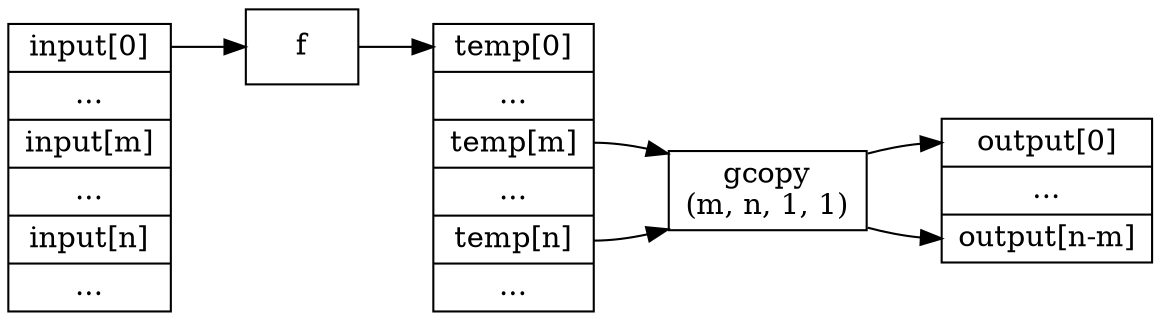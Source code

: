 digraph g {
        rankdir=LR;

        node[shape=record];

        input[shape=record, label="<p0> input[0] | ... | <p1> input[m] | ... | <p2> input[n] | ..."];
        map[label="f"];
        temp[shape=record, label="<p0> temp[0] | ... | <p1> temp[m] | ... | <p2> temp[n] | ..."];
        gcopy[label="gcopy\n(m, n, 1, 1)"];
        output[shape=record, label="<p0> output[0] | ... | <p1> output[n-m]"];

        input:p0 -> map;
        map -> temp:p0;
        temp:p1 -> gcopy;
        temp:p2 -> gcopy;
        gcopy -> output:p0;
        gcopy -> output:p1;
}